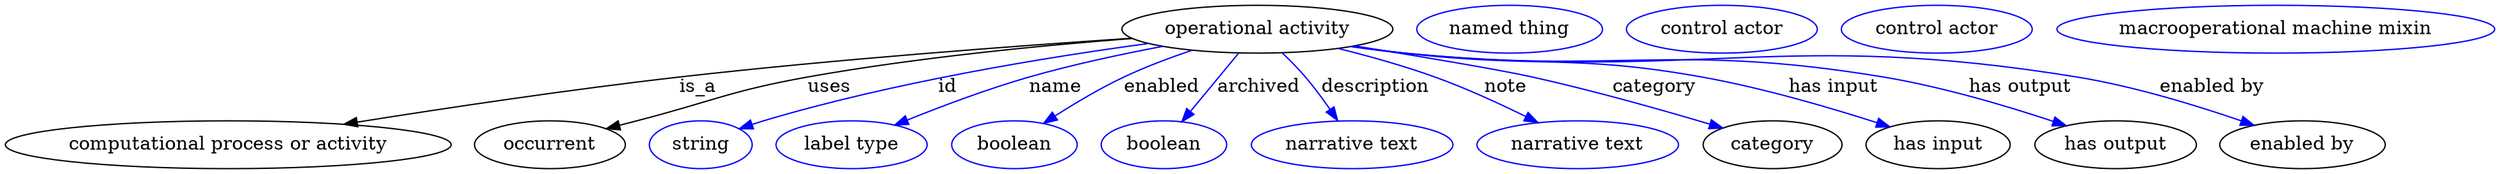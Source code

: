 digraph {
	graph [bb="0,0,1863.8,123"];
	node [label="\N"];
	"operational activity"	 [height=0.5,
		label="operational activity",
		pos="938.04,105",
		width=2.8164];
	"computational process or activity"	 [height=0.5,
		pos="167.04,18",
		width=4.6399];
	"operational activity" -> "computational process or activity"	 [label=is_a,
		lp="521.04,61.5",
		pos="e,257.38,33.2 842.42,98.819 754.96,92.736 622.08,82.418 507.04,69 426.25,59.578 335.15,45.738 267.59,34.852"];
	occurrent	 [height=0.5,
		pos="409.04,18",
		width=1.5707];
	"operational activity" -> occurrent	 [label=uses,
		lp="618.54,61.5",
		pos="e,451.97,29.791 843,98.576 775.42,93.094 682.69,83.717 602.04,69 544.66,58.532 531.39,51.006 475.04,36 470.72,34.852 466.25,33.653 \
461.77,32.442"];
	id	 [color=blue,
		height=0.5,
		label=string,
		pos="522.04,18",
		width=1.0652];
	"operational activity" -> id	 [color=blue,
		label=id,
		lp="706.04,61.5",
		pos="e,551.16,29.834 853.9,94.902 778.23,84.5 664.6,65.586 569.04,36 566.3,35.152 563.49,34.226 560.67,33.255",
		style=solid];
	name	 [color=blue,
		height=0.5,
		label="label type",
		pos="635.04,18",
		width=1.5707];
	"operational activity" -> name	 [color=blue,
		label=name,
		lp="789.04,61.5",
		pos="e,668.96,32.577 866.3,92.253 836.02,86.221 800.54,78.292 769.04,69 738.23,59.916 704.44,47.035 678.5,36.491",
		style=solid];
	enabled	 [color=blue,
		height=0.5,
		label=boolean,
		pos="756.04,18",
		width=1.2999];
	"operational activity" -> enabled	 [color=blue,
		label=enabled,
		lp="866.54,61.5",
		pos="e,778.62,33.856 887.85,89.259 871.65,83.567 853.81,76.64 838.04,69 820.5,60.51 801.99,49.22 787,39.421",
		style=solid];
	archived	 [color=blue,
		height=0.5,
		label=boolean,
		pos="868.04,18",
		width=1.2999];
	"operational activity" -> archived	 [color=blue,
		label=archived,
		lp="939.54,61.5",
		pos="e,882.04,35.41 923.53,86.974 913.35,74.325 899.61,57.241 888.34,43.24",
		style=solid];
	description	 [color=blue,
		height=0.5,
		label="narrative text",
		pos="1008,18",
		width=2.0943];
	"operational activity" -> description	 [color=blue,
		label=description,
		lp="1027,61.5",
		pos="e,997.67,36.148 958.08,87.088 963.83,81.539 969.92,75.238 975.04,69 981.16,61.534 987.12,52.885 992.25,44.855",
		style=solid];
	note	 [color=blue,
		height=0.5,
		label="narrative text",
		pos="1177,18",
		width=2.0943];
	"operational activity" -> note	 [color=blue,
		label=note,
		lp="1124,61.5",
		pos="e,1146.9,34.52 1000.9,90.748 1023.6,84.908 1049.2,77.509 1072,69 1094.4,60.655 1118.4,49.199 1137.8,39.258",
		style=solid];
	category	 [height=0.5,
		pos="1322,18",
		width=1.4443];
	"operational activity" -> category	 [color=blue,
		label=category,
		lp="1233,61.5",
		pos="e,1282.4,29.785 1012.6,92.783 1061,84.699 1119.5,74.594 1144,69 1196.7,57.001 1209.1,50.979 1261,36 1264.8,34.912 1268.7,33.779 \
1272.6,32.634",
		style=solid];
	"has input"	 [height=0.5,
		pos="1446,18",
		width=1.4985];
	"operational activity" -> "has input"	 [color=blue,
		label="has input",
		lp="1367.5,61.5",
		pos="e,1408.6,31.158 1010.4,92.304 1022.9,90.352 1035.8,88.492 1048,87 1145.9,75.033 1172.1,86.73 1269,69 1313.9,60.796 1363.7,45.908 \
1399,34.328",
		style=solid];
	"has output"	 [height=0.5,
		pos="1578,18",
		width=1.679];
	"operational activity" -> "has output"	 [color=blue,
		label="has output",
		lp="1506.5,61.5",
		pos="e,1539.8,32.103 1009.2,92.166 1022.1,90.18 1035.4,88.345 1048,87 1206,70.146 1248.4,95.647 1405,69 1448.2,61.662 1495.7,47.144 1530.1,\
35.468",
		style=solid];
	"enabled by"	 [height=0.5,
		pos="1718,18",
		width=1.7151];
	"operational activity" -> "enabled by"	 [color=blue,
		label="enabled by",
		lp="1650.5,61.5",
		pos="e,1680.4,32.395 1008.9,92.06 1021.9,90.071 1035.3,88.263 1048,87 1269.8,64.965 1329.2,105.49 1549,69 1591.1,62.011 1637.4,47.535 \
1670.9,35.785",
		style=solid];
	"named thing_category"	 [color=blue,
		height=0.5,
		label="named thing",
		pos="1127,105",
		width=1.9318];
	"operational activity_has input"	 [color=blue,
		height=0.5,
		label="control actor",
		pos="1286,105",
		width=1.9859];
	"operational activity_has output"	 [color=blue,
		height=0.5,
		label="control actor",
		pos="1447,105",
		width=1.9859];
	"operational activity_enabled by"	 [color=blue,
		height=0.5,
		label="macrooperational machine mixin",
		pos="1700,105",
		width=4.5496];
}
